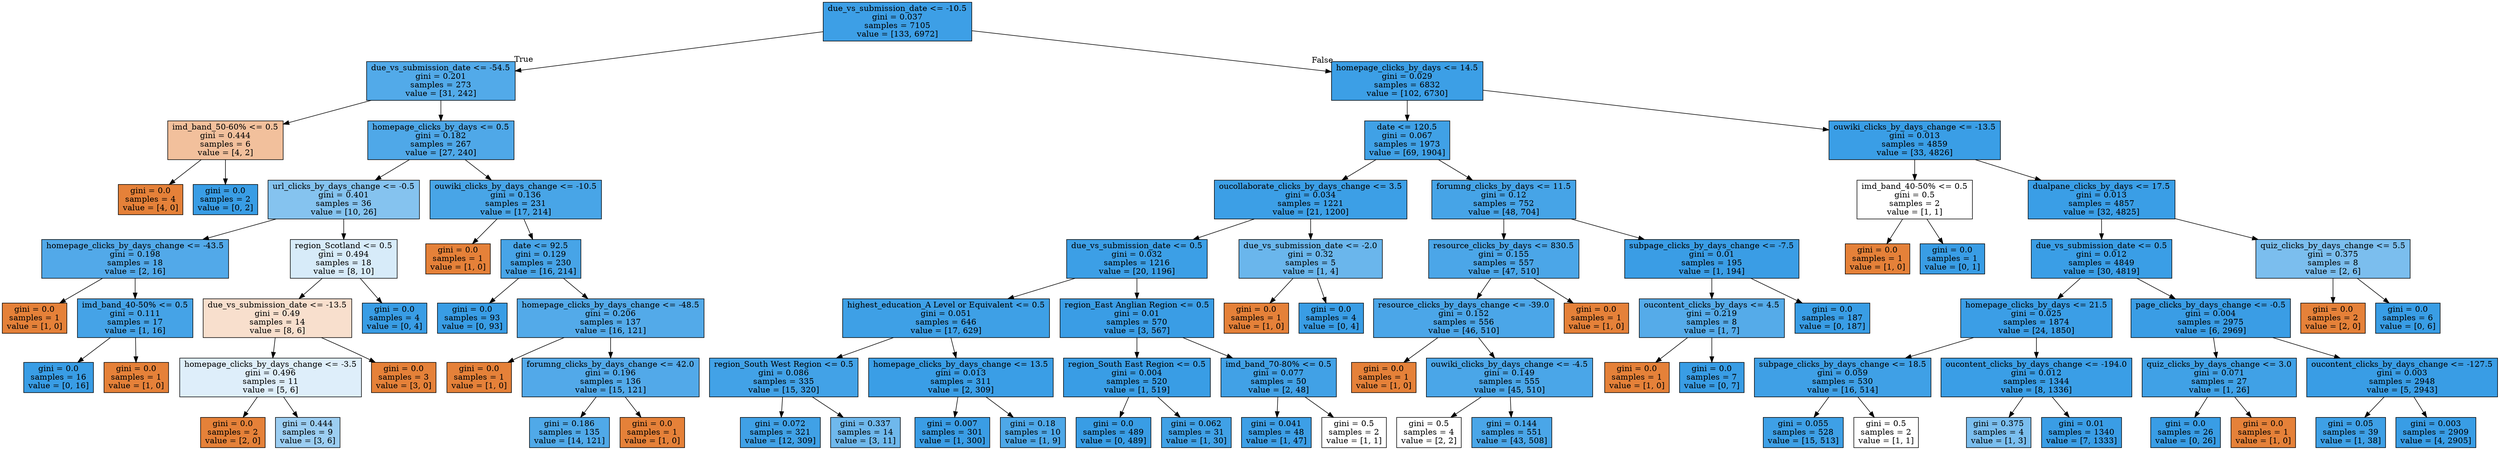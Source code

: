 digraph Tree {
node [shape=box, style="filled", color="black"] ;
0 [label="due_vs_submission_date <= -10.5\ngini = 0.037\nsamples = 7105\nvalue = [133, 6972]", fillcolor="#399de5fa"] ;
1 [label="due_vs_submission_date <= -54.5\ngini = 0.201\nsamples = 273\nvalue = [31, 242]", fillcolor="#399de5de"] ;
0 -> 1 [labeldistance=2.5, labelangle=45, headlabel="True"] ;
2 [label="imd_band_50-60% <= 0.5\ngini = 0.444\nsamples = 6\nvalue = [4, 2]", fillcolor="#e581397f"] ;
1 -> 2 ;
3 [label="gini = 0.0\nsamples = 4\nvalue = [4, 0]", fillcolor="#e58139ff"] ;
2 -> 3 ;
4 [label="gini = 0.0\nsamples = 2\nvalue = [0, 2]", fillcolor="#399de5ff"] ;
2 -> 4 ;
5 [label="homepage_clicks_by_days <= 0.5\ngini = 0.182\nsamples = 267\nvalue = [27, 240]", fillcolor="#399de5e2"] ;
1 -> 5 ;
6 [label="url_clicks_by_days_change <= -0.5\ngini = 0.401\nsamples = 36\nvalue = [10, 26]", fillcolor="#399de59d"] ;
5 -> 6 ;
7 [label="homepage_clicks_by_days_change <= -43.5\ngini = 0.198\nsamples = 18\nvalue = [2, 16]", fillcolor="#399de5df"] ;
6 -> 7 ;
8 [label="gini = 0.0\nsamples = 1\nvalue = [1, 0]", fillcolor="#e58139ff"] ;
7 -> 8 ;
9 [label="imd_band_40-50% <= 0.5\ngini = 0.111\nsamples = 17\nvalue = [1, 16]", fillcolor="#399de5ef"] ;
7 -> 9 ;
10 [label="gini = 0.0\nsamples = 16\nvalue = [0, 16]", fillcolor="#399de5ff"] ;
9 -> 10 ;
11 [label="gini = 0.0\nsamples = 1\nvalue = [1, 0]", fillcolor="#e58139ff"] ;
9 -> 11 ;
12 [label="region_Scotland <= 0.5\ngini = 0.494\nsamples = 18\nvalue = [8, 10]", fillcolor="#399de533"] ;
6 -> 12 ;
13 [label="due_vs_submission_date <= -13.5\ngini = 0.49\nsamples = 14\nvalue = [8, 6]", fillcolor="#e5813940"] ;
12 -> 13 ;
14 [label="homepage_clicks_by_days_change <= -3.5\ngini = 0.496\nsamples = 11\nvalue = [5, 6]", fillcolor="#399de52a"] ;
13 -> 14 ;
15 [label="gini = 0.0\nsamples = 2\nvalue = [2, 0]", fillcolor="#e58139ff"] ;
14 -> 15 ;
16 [label="gini = 0.444\nsamples = 9\nvalue = [3, 6]", fillcolor="#399de57f"] ;
14 -> 16 ;
17 [label="gini = 0.0\nsamples = 3\nvalue = [3, 0]", fillcolor="#e58139ff"] ;
13 -> 17 ;
18 [label="gini = 0.0\nsamples = 4\nvalue = [0, 4]", fillcolor="#399de5ff"] ;
12 -> 18 ;
19 [label="ouwiki_clicks_by_days_change <= -10.5\ngini = 0.136\nsamples = 231\nvalue = [17, 214]", fillcolor="#399de5eb"] ;
5 -> 19 ;
20 [label="gini = 0.0\nsamples = 1\nvalue = [1, 0]", fillcolor="#e58139ff"] ;
19 -> 20 ;
21 [label="date <= 92.5\ngini = 0.129\nsamples = 230\nvalue = [16, 214]", fillcolor="#399de5ec"] ;
19 -> 21 ;
22 [label="gini = 0.0\nsamples = 93\nvalue = [0, 93]", fillcolor="#399de5ff"] ;
21 -> 22 ;
23 [label="homepage_clicks_by_days_change <= -48.5\ngini = 0.206\nsamples = 137\nvalue = [16, 121]", fillcolor="#399de5dd"] ;
21 -> 23 ;
24 [label="gini = 0.0\nsamples = 1\nvalue = [1, 0]", fillcolor="#e58139ff"] ;
23 -> 24 ;
25 [label="forumng_clicks_by_days_change <= 42.0\ngini = 0.196\nsamples = 136\nvalue = [15, 121]", fillcolor="#399de5df"] ;
23 -> 25 ;
26 [label="gini = 0.186\nsamples = 135\nvalue = [14, 121]", fillcolor="#399de5e1"] ;
25 -> 26 ;
27 [label="gini = 0.0\nsamples = 1\nvalue = [1, 0]", fillcolor="#e58139ff"] ;
25 -> 27 ;
28 [label="homepage_clicks_by_days <= 14.5\ngini = 0.029\nsamples = 6832\nvalue = [102, 6730]", fillcolor="#399de5fb"] ;
0 -> 28 [labeldistance=2.5, labelangle=-45, headlabel="False"] ;
29 [label="date <= 120.5\ngini = 0.067\nsamples = 1973\nvalue = [69, 1904]", fillcolor="#399de5f6"] ;
28 -> 29 ;
30 [label="oucollaborate_clicks_by_days_change <= 3.5\ngini = 0.034\nsamples = 1221\nvalue = [21, 1200]", fillcolor="#399de5fb"] ;
29 -> 30 ;
31 [label="due_vs_submission_date <= 0.5\ngini = 0.032\nsamples = 1216\nvalue = [20, 1196]", fillcolor="#399de5fb"] ;
30 -> 31 ;
32 [label="highest_education_A Level or Equivalent <= 0.5\ngini = 0.051\nsamples = 646\nvalue = [17, 629]", fillcolor="#399de5f8"] ;
31 -> 32 ;
33 [label="region_South West Region <= 0.5\ngini = 0.086\nsamples = 335\nvalue = [15, 320]", fillcolor="#399de5f3"] ;
32 -> 33 ;
34 [label="gini = 0.072\nsamples = 321\nvalue = [12, 309]", fillcolor="#399de5f5"] ;
33 -> 34 ;
35 [label="gini = 0.337\nsamples = 14\nvalue = [3, 11]", fillcolor="#399de5b9"] ;
33 -> 35 ;
36 [label="homepage_clicks_by_days_change <= 13.5\ngini = 0.013\nsamples = 311\nvalue = [2, 309]", fillcolor="#399de5fd"] ;
32 -> 36 ;
37 [label="gini = 0.007\nsamples = 301\nvalue = [1, 300]", fillcolor="#399de5fe"] ;
36 -> 37 ;
38 [label="gini = 0.18\nsamples = 10\nvalue = [1, 9]", fillcolor="#399de5e3"] ;
36 -> 38 ;
39 [label="region_East Anglian Region <= 0.5\ngini = 0.01\nsamples = 570\nvalue = [3, 567]", fillcolor="#399de5fe"] ;
31 -> 39 ;
40 [label="region_South East Region <= 0.5\ngini = 0.004\nsamples = 520\nvalue = [1, 519]", fillcolor="#399de5ff"] ;
39 -> 40 ;
41 [label="gini = 0.0\nsamples = 489\nvalue = [0, 489]", fillcolor="#399de5ff"] ;
40 -> 41 ;
42 [label="gini = 0.062\nsamples = 31\nvalue = [1, 30]", fillcolor="#399de5f6"] ;
40 -> 42 ;
43 [label="imd_band_70-80% <= 0.5\ngini = 0.077\nsamples = 50\nvalue = [2, 48]", fillcolor="#399de5f4"] ;
39 -> 43 ;
44 [label="gini = 0.041\nsamples = 48\nvalue = [1, 47]", fillcolor="#399de5fa"] ;
43 -> 44 ;
45 [label="gini = 0.5\nsamples = 2\nvalue = [1, 1]", fillcolor="#e5813900"] ;
43 -> 45 ;
46 [label="due_vs_submission_date <= -2.0\ngini = 0.32\nsamples = 5\nvalue = [1, 4]", fillcolor="#399de5bf"] ;
30 -> 46 ;
47 [label="gini = 0.0\nsamples = 1\nvalue = [1, 0]", fillcolor="#e58139ff"] ;
46 -> 47 ;
48 [label="gini = 0.0\nsamples = 4\nvalue = [0, 4]", fillcolor="#399de5ff"] ;
46 -> 48 ;
49 [label="forumng_clicks_by_days <= 11.5\ngini = 0.12\nsamples = 752\nvalue = [48, 704]", fillcolor="#399de5ee"] ;
29 -> 49 ;
50 [label="resource_clicks_by_days <= 830.5\ngini = 0.155\nsamples = 557\nvalue = [47, 510]", fillcolor="#399de5e7"] ;
49 -> 50 ;
51 [label="resource_clicks_by_days_change <= -39.0\ngini = 0.152\nsamples = 556\nvalue = [46, 510]", fillcolor="#399de5e8"] ;
50 -> 51 ;
52 [label="gini = 0.0\nsamples = 1\nvalue = [1, 0]", fillcolor="#e58139ff"] ;
51 -> 52 ;
53 [label="ouwiki_clicks_by_days_change <= -4.5\ngini = 0.149\nsamples = 555\nvalue = [45, 510]", fillcolor="#399de5e9"] ;
51 -> 53 ;
54 [label="gini = 0.5\nsamples = 4\nvalue = [2, 2]", fillcolor="#e5813900"] ;
53 -> 54 ;
55 [label="gini = 0.144\nsamples = 551\nvalue = [43, 508]", fillcolor="#399de5e9"] ;
53 -> 55 ;
56 [label="gini = 0.0\nsamples = 1\nvalue = [1, 0]", fillcolor="#e58139ff"] ;
50 -> 56 ;
57 [label="subpage_clicks_by_days_change <= -7.5\ngini = 0.01\nsamples = 195\nvalue = [1, 194]", fillcolor="#399de5fe"] ;
49 -> 57 ;
58 [label="oucontent_clicks_by_days <= 4.5\ngini = 0.219\nsamples = 8\nvalue = [1, 7]", fillcolor="#399de5db"] ;
57 -> 58 ;
59 [label="gini = 0.0\nsamples = 1\nvalue = [1, 0]", fillcolor="#e58139ff"] ;
58 -> 59 ;
60 [label="gini = 0.0\nsamples = 7\nvalue = [0, 7]", fillcolor="#399de5ff"] ;
58 -> 60 ;
61 [label="gini = 0.0\nsamples = 187\nvalue = [0, 187]", fillcolor="#399de5ff"] ;
57 -> 61 ;
62 [label="ouwiki_clicks_by_days_change <= -13.5\ngini = 0.013\nsamples = 4859\nvalue = [33, 4826]", fillcolor="#399de5fd"] ;
28 -> 62 ;
63 [label="imd_band_40-50% <= 0.5\ngini = 0.5\nsamples = 2\nvalue = [1, 1]", fillcolor="#e5813900"] ;
62 -> 63 ;
64 [label="gini = 0.0\nsamples = 1\nvalue = [1, 0]", fillcolor="#e58139ff"] ;
63 -> 64 ;
65 [label="gini = 0.0\nsamples = 1\nvalue = [0, 1]", fillcolor="#399de5ff"] ;
63 -> 65 ;
66 [label="dualpane_clicks_by_days <= 17.5\ngini = 0.013\nsamples = 4857\nvalue = [32, 4825]", fillcolor="#399de5fd"] ;
62 -> 66 ;
67 [label="due_vs_submission_date <= 0.5\ngini = 0.012\nsamples = 4849\nvalue = [30, 4819]", fillcolor="#399de5fd"] ;
66 -> 67 ;
68 [label="homepage_clicks_by_days <= 21.5\ngini = 0.025\nsamples = 1874\nvalue = [24, 1850]", fillcolor="#399de5fc"] ;
67 -> 68 ;
69 [label="subpage_clicks_by_days_change <= 18.5\ngini = 0.059\nsamples = 530\nvalue = [16, 514]", fillcolor="#399de5f7"] ;
68 -> 69 ;
70 [label="gini = 0.055\nsamples = 528\nvalue = [15, 513]", fillcolor="#399de5f8"] ;
69 -> 70 ;
71 [label="gini = 0.5\nsamples = 2\nvalue = [1, 1]", fillcolor="#e5813900"] ;
69 -> 71 ;
72 [label="oucontent_clicks_by_days_change <= -194.0\ngini = 0.012\nsamples = 1344\nvalue = [8, 1336]", fillcolor="#399de5fd"] ;
68 -> 72 ;
73 [label="gini = 0.375\nsamples = 4\nvalue = [1, 3]", fillcolor="#399de5aa"] ;
72 -> 73 ;
74 [label="gini = 0.01\nsamples = 1340\nvalue = [7, 1333]", fillcolor="#399de5fe"] ;
72 -> 74 ;
75 [label="page_clicks_by_days_change <= -0.5\ngini = 0.004\nsamples = 2975\nvalue = [6, 2969]", fillcolor="#399de5fe"] ;
67 -> 75 ;
76 [label="quiz_clicks_by_days_change <= 3.0\ngini = 0.071\nsamples = 27\nvalue = [1, 26]", fillcolor="#399de5f5"] ;
75 -> 76 ;
77 [label="gini = 0.0\nsamples = 26\nvalue = [0, 26]", fillcolor="#399de5ff"] ;
76 -> 77 ;
78 [label="gini = 0.0\nsamples = 1\nvalue = [1, 0]", fillcolor="#e58139ff"] ;
76 -> 78 ;
79 [label="oucontent_clicks_by_days_change <= -127.5\ngini = 0.003\nsamples = 2948\nvalue = [5, 2943]", fillcolor="#399de5ff"] ;
75 -> 79 ;
80 [label="gini = 0.05\nsamples = 39\nvalue = [1, 38]", fillcolor="#399de5f8"] ;
79 -> 80 ;
81 [label="gini = 0.003\nsamples = 2909\nvalue = [4, 2905]", fillcolor="#399de5ff"] ;
79 -> 81 ;
82 [label="quiz_clicks_by_days_change <= 5.5\ngini = 0.375\nsamples = 8\nvalue = [2, 6]", fillcolor="#399de5aa"] ;
66 -> 82 ;
83 [label="gini = 0.0\nsamples = 2\nvalue = [2, 0]", fillcolor="#e58139ff"] ;
82 -> 83 ;
84 [label="gini = 0.0\nsamples = 6\nvalue = [0, 6]", fillcolor="#399de5ff"] ;
82 -> 84 ;
}